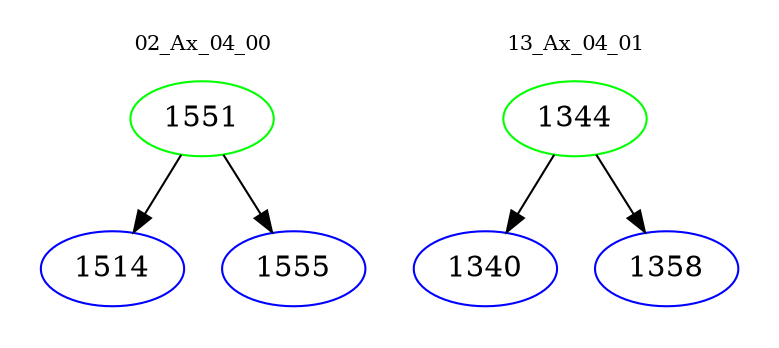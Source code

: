 digraph{
subgraph cluster_0 {
color = white
label = "02_Ax_04_00";
fontsize=10;
T0_1551 [label="1551", color="green"]
T0_1551 -> T0_1514 [color="black"]
T0_1514 [label="1514", color="blue"]
T0_1551 -> T0_1555 [color="black"]
T0_1555 [label="1555", color="blue"]
}
subgraph cluster_1 {
color = white
label = "13_Ax_04_01";
fontsize=10;
T1_1344 [label="1344", color="green"]
T1_1344 -> T1_1340 [color="black"]
T1_1340 [label="1340", color="blue"]
T1_1344 -> T1_1358 [color="black"]
T1_1358 [label="1358", color="blue"]
}
}
